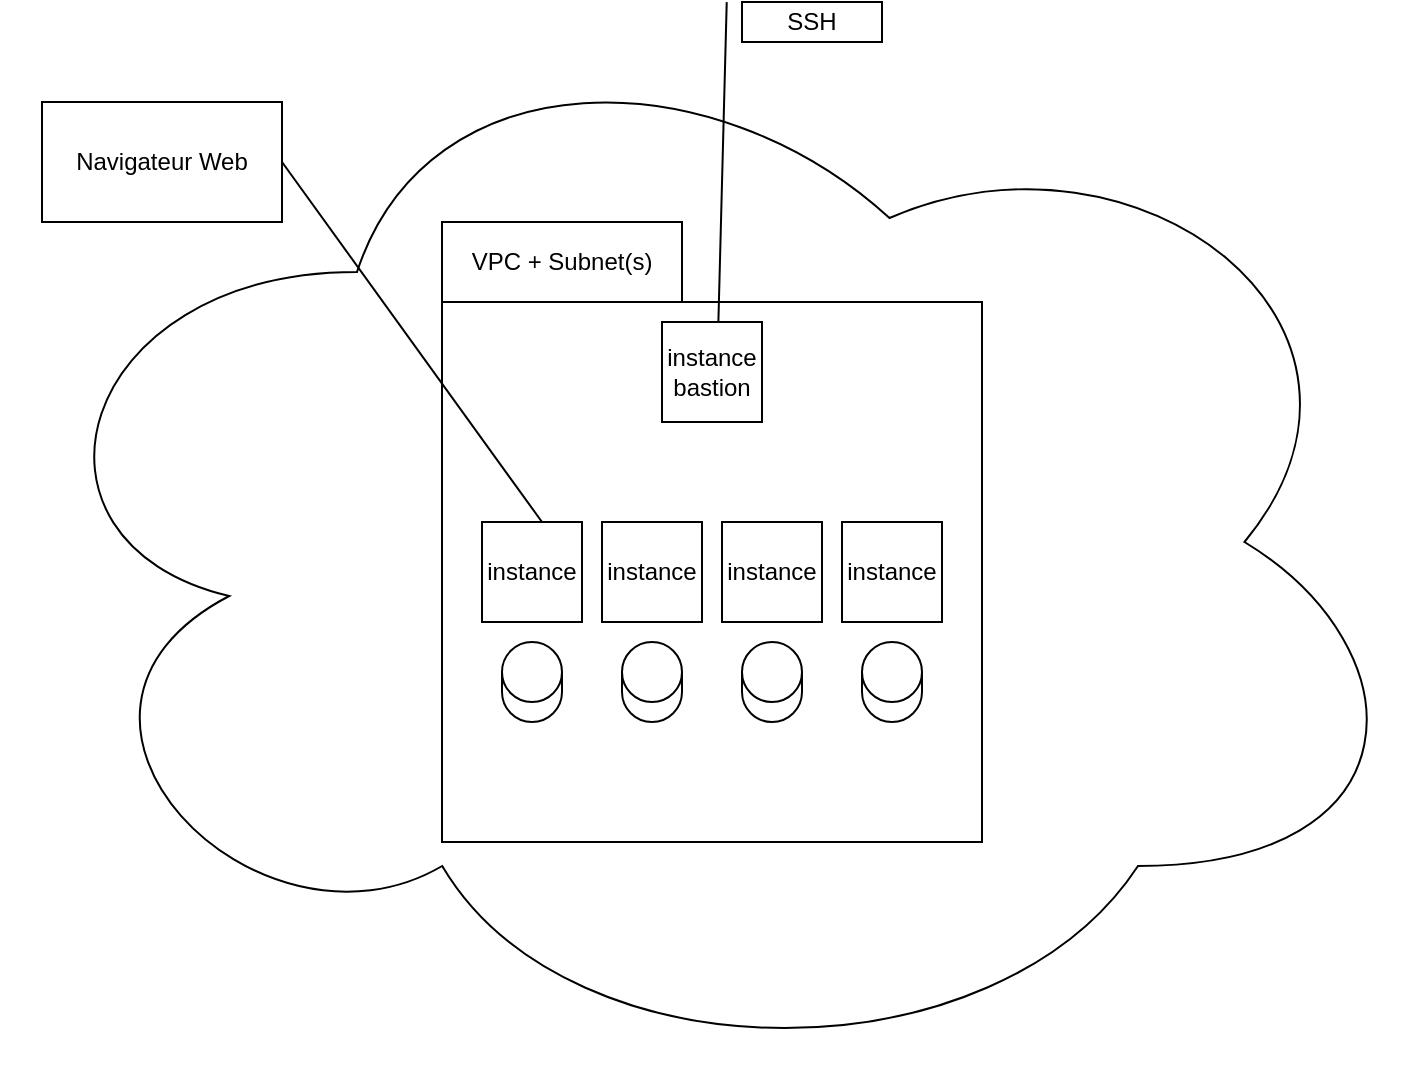 <mxfile version="13.6.3" type="device"><diagram id="j_3J9bTzWgvN8TJ3vp0E" name="Page-1"><mxGraphModel dx="789" dy="736" grid="1" gridSize="10" guides="1" tooltips="1" connect="1" arrows="1" fold="1" page="1" pageScale="1" pageWidth="827" pageHeight="1169" math="0" shadow="0"><root><mxCell id="0"/><mxCell id="1" parent="0"/><mxCell id="NbRTznZDNPtAvGfEWe2n-2" value="" style="ellipse;shape=cloud;whiteSpace=wrap;html=1;" vertex="1" parent="1"><mxGeometry x="50" y="10" width="710" height="540" as="geometry"/></mxCell><mxCell id="NbRTznZDNPtAvGfEWe2n-3" value="" style="whiteSpace=wrap;html=1;aspect=fixed;" vertex="1" parent="1"><mxGeometry x="270" y="160" width="270" height="270" as="geometry"/></mxCell><mxCell id="NbRTznZDNPtAvGfEWe2n-4" value="instance&lt;br&gt;bastion" style="whiteSpace=wrap;html=1;aspect=fixed;" vertex="1" parent="1"><mxGeometry x="380" y="170" width="50" height="50" as="geometry"/></mxCell><mxCell id="NbRTznZDNPtAvGfEWe2n-5" value="instance" style="whiteSpace=wrap;html=1;aspect=fixed;" vertex="1" parent="1"><mxGeometry x="290" y="270" width="50" height="50" as="geometry"/></mxCell><mxCell id="NbRTznZDNPtAvGfEWe2n-6" value="instance" style="whiteSpace=wrap;html=1;aspect=fixed;" vertex="1" parent="1"><mxGeometry x="350" y="270" width="50" height="50" as="geometry"/></mxCell><mxCell id="NbRTznZDNPtAvGfEWe2n-7" value="instance" style="whiteSpace=wrap;html=1;aspect=fixed;" vertex="1" parent="1"><mxGeometry x="410" y="270" width="50" height="50" as="geometry"/></mxCell><mxCell id="NbRTznZDNPtAvGfEWe2n-8" value="instance" style="whiteSpace=wrap;html=1;aspect=fixed;" vertex="1" parent="1"><mxGeometry x="470" y="270" width="50" height="50" as="geometry"/></mxCell><mxCell id="NbRTznZDNPtAvGfEWe2n-9" value="" style="shape=cylinder2;whiteSpace=wrap;html=1;boundedLbl=1;backgroundOutline=1;size=15;" vertex="1" parent="1"><mxGeometry x="300" y="330" width="30" height="40" as="geometry"/></mxCell><mxCell id="NbRTznZDNPtAvGfEWe2n-10" value="" style="shape=cylinder2;whiteSpace=wrap;html=1;boundedLbl=1;backgroundOutline=1;size=15;" vertex="1" parent="1"><mxGeometry x="360" y="330" width="30" height="40" as="geometry"/></mxCell><mxCell id="NbRTznZDNPtAvGfEWe2n-11" value="" style="shape=cylinder2;whiteSpace=wrap;html=1;boundedLbl=1;backgroundOutline=1;size=15;" vertex="1" parent="1"><mxGeometry x="420" y="330" width="30" height="40" as="geometry"/></mxCell><mxCell id="NbRTznZDNPtAvGfEWe2n-12" value="" style="shape=cylinder2;whiteSpace=wrap;html=1;boundedLbl=1;backgroundOutline=1;size=15;" vertex="1" parent="1"><mxGeometry x="480" y="330" width="30" height="40" as="geometry"/></mxCell><mxCell id="NbRTznZDNPtAvGfEWe2n-17" value="VPC + Subnet(s)" style="rounded=0;whiteSpace=wrap;html=1;" vertex="1" parent="1"><mxGeometry x="270" y="120" width="120" height="40" as="geometry"/></mxCell><mxCell id="NbRTznZDNPtAvGfEWe2n-18" value="" style="endArrow=none;html=1;entryX=0.564;entryY=-0.008;entryDx=0;entryDy=0;entryPerimeter=0;" edge="1" parent="1" source="NbRTznZDNPtAvGfEWe2n-2" target="NbRTznZDNPtAvGfEWe2n-4"><mxGeometry width="50" height="50" relative="1" as="geometry"><mxPoint x="390" y="290" as="sourcePoint"/><mxPoint x="440" y="240" as="targetPoint"/></mxGeometry></mxCell><mxCell id="NbRTznZDNPtAvGfEWe2n-19" value="Navigateur Web" style="rounded=0;whiteSpace=wrap;html=1;" vertex="1" parent="1"><mxGeometry x="70" y="60" width="120" height="60" as="geometry"/></mxCell><mxCell id="NbRTznZDNPtAvGfEWe2n-20" value="SSH" style="rounded=0;whiteSpace=wrap;html=1;" vertex="1" parent="1"><mxGeometry x="420" y="10" width="70" height="20" as="geometry"/></mxCell><mxCell id="NbRTznZDNPtAvGfEWe2n-21" value="" style="endArrow=none;html=1;entryX=1;entryY=0.5;entryDx=0;entryDy=0;exitX=0.6;exitY=0;exitDx=0;exitDy=0;exitPerimeter=0;" edge="1" parent="1" source="NbRTznZDNPtAvGfEWe2n-5" target="NbRTznZDNPtAvGfEWe2n-19"><mxGeometry width="50" height="50" relative="1" as="geometry"><mxPoint x="390" y="290" as="sourcePoint"/><mxPoint x="440" y="240" as="targetPoint"/></mxGeometry></mxCell></root></mxGraphModel></diagram></mxfile>